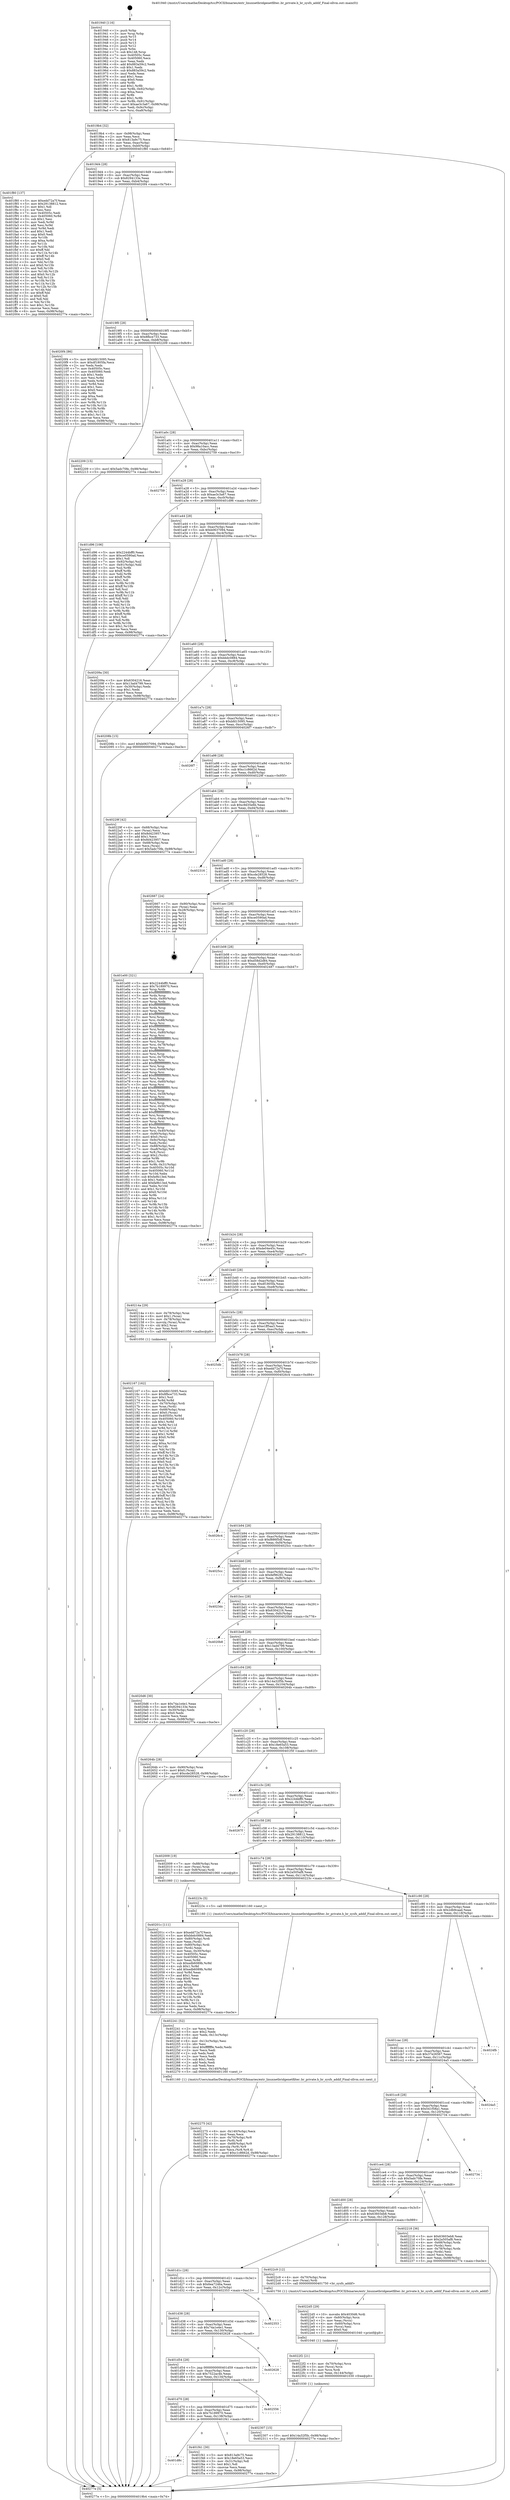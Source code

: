 digraph "0x401940" {
  label = "0x401940 (/mnt/c/Users/mathe/Desktop/tcc/POCII/binaries/extr_linuxnetbridgenetfilter..br_private.h_br_sysfs_addif_Final-ollvm.out::main(0))"
  labelloc = "t"
  node[shape=record]

  Entry [label="",width=0.3,height=0.3,shape=circle,fillcolor=black,style=filled]
  "0x4019b4" [label="{
     0x4019b4 [32]\l
     | [instrs]\l
     &nbsp;&nbsp;0x4019b4 \<+6\>: mov -0x98(%rbp),%eax\l
     &nbsp;&nbsp;0x4019ba \<+2\>: mov %eax,%ecx\l
     &nbsp;&nbsp;0x4019bc \<+6\>: sub $0x813a9c75,%ecx\l
     &nbsp;&nbsp;0x4019c2 \<+6\>: mov %eax,-0xac(%rbp)\l
     &nbsp;&nbsp;0x4019c8 \<+6\>: mov %ecx,-0xb0(%rbp)\l
     &nbsp;&nbsp;0x4019ce \<+6\>: je 0000000000401f80 \<main+0x640\>\l
  }"]
  "0x401f80" [label="{
     0x401f80 [137]\l
     | [instrs]\l
     &nbsp;&nbsp;0x401f80 \<+5\>: mov $0xedd72a7f,%eax\l
     &nbsp;&nbsp;0x401f85 \<+5\>: mov $0x29138812,%ecx\l
     &nbsp;&nbsp;0x401f8a \<+2\>: mov $0x1,%dl\l
     &nbsp;&nbsp;0x401f8c \<+2\>: xor %esi,%esi\l
     &nbsp;&nbsp;0x401f8e \<+7\>: mov 0x40505c,%edi\l
     &nbsp;&nbsp;0x401f95 \<+8\>: mov 0x405060,%r8d\l
     &nbsp;&nbsp;0x401f9d \<+3\>: sub $0x1,%esi\l
     &nbsp;&nbsp;0x401fa0 \<+3\>: mov %edi,%r9d\l
     &nbsp;&nbsp;0x401fa3 \<+3\>: add %esi,%r9d\l
     &nbsp;&nbsp;0x401fa6 \<+4\>: imul %r9d,%edi\l
     &nbsp;&nbsp;0x401faa \<+3\>: and $0x1,%edi\l
     &nbsp;&nbsp;0x401fad \<+3\>: cmp $0x0,%edi\l
     &nbsp;&nbsp;0x401fb0 \<+4\>: sete %r10b\l
     &nbsp;&nbsp;0x401fb4 \<+4\>: cmp $0xa,%r8d\l
     &nbsp;&nbsp;0x401fb8 \<+4\>: setl %r11b\l
     &nbsp;&nbsp;0x401fbc \<+3\>: mov %r10b,%bl\l
     &nbsp;&nbsp;0x401fbf \<+3\>: xor $0xff,%bl\l
     &nbsp;&nbsp;0x401fc2 \<+3\>: mov %r11b,%r14b\l
     &nbsp;&nbsp;0x401fc5 \<+4\>: xor $0xff,%r14b\l
     &nbsp;&nbsp;0x401fc9 \<+3\>: xor $0x0,%dl\l
     &nbsp;&nbsp;0x401fcc \<+3\>: mov %bl,%r15b\l
     &nbsp;&nbsp;0x401fcf \<+4\>: and $0x0,%r15b\l
     &nbsp;&nbsp;0x401fd3 \<+3\>: and %dl,%r10b\l
     &nbsp;&nbsp;0x401fd6 \<+3\>: mov %r14b,%r12b\l
     &nbsp;&nbsp;0x401fd9 \<+4\>: and $0x0,%r12b\l
     &nbsp;&nbsp;0x401fdd \<+3\>: and %dl,%r11b\l
     &nbsp;&nbsp;0x401fe0 \<+3\>: or %r10b,%r15b\l
     &nbsp;&nbsp;0x401fe3 \<+3\>: or %r11b,%r12b\l
     &nbsp;&nbsp;0x401fe6 \<+3\>: xor %r12b,%r15b\l
     &nbsp;&nbsp;0x401fe9 \<+3\>: or %r14b,%bl\l
     &nbsp;&nbsp;0x401fec \<+3\>: xor $0xff,%bl\l
     &nbsp;&nbsp;0x401fef \<+3\>: or $0x0,%dl\l
     &nbsp;&nbsp;0x401ff2 \<+2\>: and %dl,%bl\l
     &nbsp;&nbsp;0x401ff4 \<+3\>: or %bl,%r15b\l
     &nbsp;&nbsp;0x401ff7 \<+4\>: test $0x1,%r15b\l
     &nbsp;&nbsp;0x401ffb \<+3\>: cmovne %ecx,%eax\l
     &nbsp;&nbsp;0x401ffe \<+6\>: mov %eax,-0x98(%rbp)\l
     &nbsp;&nbsp;0x402004 \<+5\>: jmp 000000000040277e \<main+0xe3e\>\l
  }"]
  "0x4019d4" [label="{
     0x4019d4 [28]\l
     | [instrs]\l
     &nbsp;&nbsp;0x4019d4 \<+5\>: jmp 00000000004019d9 \<main+0x99\>\l
     &nbsp;&nbsp;0x4019d9 \<+6\>: mov -0xac(%rbp),%eax\l
     &nbsp;&nbsp;0x4019df \<+5\>: sub $0x8294133e,%eax\l
     &nbsp;&nbsp;0x4019e4 \<+6\>: mov %eax,-0xb4(%rbp)\l
     &nbsp;&nbsp;0x4019ea \<+6\>: je 00000000004020f4 \<main+0x7b4\>\l
  }"]
  Exit [label="",width=0.3,height=0.3,shape=circle,fillcolor=black,style=filled,peripheries=2]
  "0x4020f4" [label="{
     0x4020f4 [86]\l
     | [instrs]\l
     &nbsp;&nbsp;0x4020f4 \<+5\>: mov $0xbfd15095,%eax\l
     &nbsp;&nbsp;0x4020f9 \<+5\>: mov $0xdf1805fa,%ecx\l
     &nbsp;&nbsp;0x4020fe \<+2\>: xor %edx,%edx\l
     &nbsp;&nbsp;0x402100 \<+7\>: mov 0x40505c,%esi\l
     &nbsp;&nbsp;0x402107 \<+7\>: mov 0x405060,%edi\l
     &nbsp;&nbsp;0x40210e \<+3\>: sub $0x1,%edx\l
     &nbsp;&nbsp;0x402111 \<+3\>: mov %esi,%r8d\l
     &nbsp;&nbsp;0x402114 \<+3\>: add %edx,%r8d\l
     &nbsp;&nbsp;0x402117 \<+4\>: imul %r8d,%esi\l
     &nbsp;&nbsp;0x40211b \<+3\>: and $0x1,%esi\l
     &nbsp;&nbsp;0x40211e \<+3\>: cmp $0x0,%esi\l
     &nbsp;&nbsp;0x402121 \<+4\>: sete %r9b\l
     &nbsp;&nbsp;0x402125 \<+3\>: cmp $0xa,%edi\l
     &nbsp;&nbsp;0x402128 \<+4\>: setl %r10b\l
     &nbsp;&nbsp;0x40212c \<+3\>: mov %r9b,%r11b\l
     &nbsp;&nbsp;0x40212f \<+3\>: and %r10b,%r11b\l
     &nbsp;&nbsp;0x402132 \<+3\>: xor %r10b,%r9b\l
     &nbsp;&nbsp;0x402135 \<+3\>: or %r9b,%r11b\l
     &nbsp;&nbsp;0x402138 \<+4\>: test $0x1,%r11b\l
     &nbsp;&nbsp;0x40213c \<+3\>: cmovne %ecx,%eax\l
     &nbsp;&nbsp;0x40213f \<+6\>: mov %eax,-0x98(%rbp)\l
     &nbsp;&nbsp;0x402145 \<+5\>: jmp 000000000040277e \<main+0xe3e\>\l
  }"]
  "0x4019f0" [label="{
     0x4019f0 [28]\l
     | [instrs]\l
     &nbsp;&nbsp;0x4019f0 \<+5\>: jmp 00000000004019f5 \<main+0xb5\>\l
     &nbsp;&nbsp;0x4019f5 \<+6\>: mov -0xac(%rbp),%eax\l
     &nbsp;&nbsp;0x4019fb \<+5\>: sub $0x8fbce733,%eax\l
     &nbsp;&nbsp;0x401a00 \<+6\>: mov %eax,-0xb8(%rbp)\l
     &nbsp;&nbsp;0x401a06 \<+6\>: je 0000000000402209 \<main+0x8c9\>\l
  }"]
  "0x402307" [label="{
     0x402307 [15]\l
     | [instrs]\l
     &nbsp;&nbsp;0x402307 \<+10\>: movl $0x14a32f5b,-0x98(%rbp)\l
     &nbsp;&nbsp;0x402311 \<+5\>: jmp 000000000040277e \<main+0xe3e\>\l
  }"]
  "0x402209" [label="{
     0x402209 [15]\l
     | [instrs]\l
     &nbsp;&nbsp;0x402209 \<+10\>: movl $0x5adc70fe,-0x98(%rbp)\l
     &nbsp;&nbsp;0x402213 \<+5\>: jmp 000000000040277e \<main+0xe3e\>\l
  }"]
  "0x401a0c" [label="{
     0x401a0c [28]\l
     | [instrs]\l
     &nbsp;&nbsp;0x401a0c \<+5\>: jmp 0000000000401a11 \<main+0xd1\>\l
     &nbsp;&nbsp;0x401a11 \<+6\>: mov -0xac(%rbp),%eax\l
     &nbsp;&nbsp;0x401a17 \<+5\>: sub $0x98a10acc,%eax\l
     &nbsp;&nbsp;0x401a1c \<+6\>: mov %eax,-0xbc(%rbp)\l
     &nbsp;&nbsp;0x401a22 \<+6\>: je 0000000000402759 \<main+0xe19\>\l
  }"]
  "0x4022f2" [label="{
     0x4022f2 [21]\l
     | [instrs]\l
     &nbsp;&nbsp;0x4022f2 \<+4\>: mov -0x70(%rbp),%rcx\l
     &nbsp;&nbsp;0x4022f6 \<+3\>: mov (%rcx),%rcx\l
     &nbsp;&nbsp;0x4022f9 \<+3\>: mov %rcx,%rdi\l
     &nbsp;&nbsp;0x4022fc \<+6\>: mov %eax,-0x144(%rbp)\l
     &nbsp;&nbsp;0x402302 \<+5\>: call 0000000000401030 \<free@plt\>\l
     | [calls]\l
     &nbsp;&nbsp;0x401030 \{1\} (unknown)\l
  }"]
  "0x402759" [label="{
     0x402759\l
  }", style=dashed]
  "0x401a28" [label="{
     0x401a28 [28]\l
     | [instrs]\l
     &nbsp;&nbsp;0x401a28 \<+5\>: jmp 0000000000401a2d \<main+0xed\>\l
     &nbsp;&nbsp;0x401a2d \<+6\>: mov -0xac(%rbp),%eax\l
     &nbsp;&nbsp;0x401a33 \<+5\>: sub $0xae3c3a67,%eax\l
     &nbsp;&nbsp;0x401a38 \<+6\>: mov %eax,-0xc0(%rbp)\l
     &nbsp;&nbsp;0x401a3e \<+6\>: je 0000000000401d96 \<main+0x456\>\l
  }"]
  "0x4022d5" [label="{
     0x4022d5 [29]\l
     | [instrs]\l
     &nbsp;&nbsp;0x4022d5 \<+10\>: movabs $0x4030d6,%rdi\l
     &nbsp;&nbsp;0x4022df \<+4\>: mov -0x60(%rbp),%rcx\l
     &nbsp;&nbsp;0x4022e3 \<+2\>: mov %eax,(%rcx)\l
     &nbsp;&nbsp;0x4022e5 \<+4\>: mov -0x60(%rbp),%rcx\l
     &nbsp;&nbsp;0x4022e9 \<+2\>: mov (%rcx),%esi\l
     &nbsp;&nbsp;0x4022eb \<+2\>: mov $0x0,%al\l
     &nbsp;&nbsp;0x4022ed \<+5\>: call 0000000000401040 \<printf@plt\>\l
     | [calls]\l
     &nbsp;&nbsp;0x401040 \{1\} (unknown)\l
  }"]
  "0x401d96" [label="{
     0x401d96 [106]\l
     | [instrs]\l
     &nbsp;&nbsp;0x401d96 \<+5\>: mov $0x2244bff0,%eax\l
     &nbsp;&nbsp;0x401d9b \<+5\>: mov $0xce0590ad,%ecx\l
     &nbsp;&nbsp;0x401da0 \<+2\>: mov $0x1,%dl\l
     &nbsp;&nbsp;0x401da2 \<+7\>: mov -0x92(%rbp),%sil\l
     &nbsp;&nbsp;0x401da9 \<+7\>: mov -0x91(%rbp),%dil\l
     &nbsp;&nbsp;0x401db0 \<+3\>: mov %sil,%r8b\l
     &nbsp;&nbsp;0x401db3 \<+4\>: xor $0xff,%r8b\l
     &nbsp;&nbsp;0x401db7 \<+3\>: mov %dil,%r9b\l
     &nbsp;&nbsp;0x401dba \<+4\>: xor $0xff,%r9b\l
     &nbsp;&nbsp;0x401dbe \<+3\>: xor $0x1,%dl\l
     &nbsp;&nbsp;0x401dc1 \<+3\>: mov %r8b,%r10b\l
     &nbsp;&nbsp;0x401dc4 \<+4\>: and $0xff,%r10b\l
     &nbsp;&nbsp;0x401dc8 \<+3\>: and %dl,%sil\l
     &nbsp;&nbsp;0x401dcb \<+3\>: mov %r9b,%r11b\l
     &nbsp;&nbsp;0x401dce \<+4\>: and $0xff,%r11b\l
     &nbsp;&nbsp;0x401dd2 \<+3\>: and %dl,%dil\l
     &nbsp;&nbsp;0x401dd5 \<+3\>: or %sil,%r10b\l
     &nbsp;&nbsp;0x401dd8 \<+3\>: or %dil,%r11b\l
     &nbsp;&nbsp;0x401ddb \<+3\>: xor %r11b,%r10b\l
     &nbsp;&nbsp;0x401dde \<+3\>: or %r9b,%r8b\l
     &nbsp;&nbsp;0x401de1 \<+4\>: xor $0xff,%r8b\l
     &nbsp;&nbsp;0x401de5 \<+3\>: or $0x1,%dl\l
     &nbsp;&nbsp;0x401de8 \<+3\>: and %dl,%r8b\l
     &nbsp;&nbsp;0x401deb \<+3\>: or %r8b,%r10b\l
     &nbsp;&nbsp;0x401dee \<+4\>: test $0x1,%r10b\l
     &nbsp;&nbsp;0x401df2 \<+3\>: cmovne %ecx,%eax\l
     &nbsp;&nbsp;0x401df5 \<+6\>: mov %eax,-0x98(%rbp)\l
     &nbsp;&nbsp;0x401dfb \<+5\>: jmp 000000000040277e \<main+0xe3e\>\l
  }"]
  "0x401a44" [label="{
     0x401a44 [28]\l
     | [instrs]\l
     &nbsp;&nbsp;0x401a44 \<+5\>: jmp 0000000000401a49 \<main+0x109\>\l
     &nbsp;&nbsp;0x401a49 \<+6\>: mov -0xac(%rbp),%eax\l
     &nbsp;&nbsp;0x401a4f \<+5\>: sub $0xb0637094,%eax\l
     &nbsp;&nbsp;0x401a54 \<+6\>: mov %eax,-0xc4(%rbp)\l
     &nbsp;&nbsp;0x401a5a \<+6\>: je 000000000040209a \<main+0x75a\>\l
  }"]
  "0x40277e" [label="{
     0x40277e [5]\l
     | [instrs]\l
     &nbsp;&nbsp;0x40277e \<+5\>: jmp 00000000004019b4 \<main+0x74\>\l
  }"]
  "0x401940" [label="{
     0x401940 [116]\l
     | [instrs]\l
     &nbsp;&nbsp;0x401940 \<+1\>: push %rbp\l
     &nbsp;&nbsp;0x401941 \<+3\>: mov %rsp,%rbp\l
     &nbsp;&nbsp;0x401944 \<+2\>: push %r15\l
     &nbsp;&nbsp;0x401946 \<+2\>: push %r14\l
     &nbsp;&nbsp;0x401948 \<+2\>: push %r13\l
     &nbsp;&nbsp;0x40194a \<+2\>: push %r12\l
     &nbsp;&nbsp;0x40194c \<+1\>: push %rbx\l
     &nbsp;&nbsp;0x40194d \<+7\>: sub $0x148,%rsp\l
     &nbsp;&nbsp;0x401954 \<+7\>: mov 0x40505c,%eax\l
     &nbsp;&nbsp;0x40195b \<+7\>: mov 0x405060,%ecx\l
     &nbsp;&nbsp;0x401962 \<+2\>: mov %eax,%edx\l
     &nbsp;&nbsp;0x401964 \<+6\>: add $0x883a59c2,%edx\l
     &nbsp;&nbsp;0x40196a \<+3\>: sub $0x1,%edx\l
     &nbsp;&nbsp;0x40196d \<+6\>: sub $0x883a59c2,%edx\l
     &nbsp;&nbsp;0x401973 \<+3\>: imul %edx,%eax\l
     &nbsp;&nbsp;0x401976 \<+3\>: and $0x1,%eax\l
     &nbsp;&nbsp;0x401979 \<+3\>: cmp $0x0,%eax\l
     &nbsp;&nbsp;0x40197c \<+4\>: sete %r8b\l
     &nbsp;&nbsp;0x401980 \<+4\>: and $0x1,%r8b\l
     &nbsp;&nbsp;0x401984 \<+7\>: mov %r8b,-0x92(%rbp)\l
     &nbsp;&nbsp;0x40198b \<+3\>: cmp $0xa,%ecx\l
     &nbsp;&nbsp;0x40198e \<+4\>: setl %r8b\l
     &nbsp;&nbsp;0x401992 \<+4\>: and $0x1,%r8b\l
     &nbsp;&nbsp;0x401996 \<+7\>: mov %r8b,-0x91(%rbp)\l
     &nbsp;&nbsp;0x40199d \<+10\>: movl $0xae3c3a67,-0x98(%rbp)\l
     &nbsp;&nbsp;0x4019a7 \<+6\>: mov %edi,-0x9c(%rbp)\l
     &nbsp;&nbsp;0x4019ad \<+7\>: mov %rsi,-0xa8(%rbp)\l
  }"]
  "0x402275" [label="{
     0x402275 [42]\l
     | [instrs]\l
     &nbsp;&nbsp;0x402275 \<+6\>: mov -0x140(%rbp),%ecx\l
     &nbsp;&nbsp;0x40227b \<+3\>: imul %eax,%ecx\l
     &nbsp;&nbsp;0x40227e \<+4\>: mov -0x70(%rbp),%r8\l
     &nbsp;&nbsp;0x402282 \<+3\>: mov (%r8),%r8\l
     &nbsp;&nbsp;0x402285 \<+4\>: mov -0x68(%rbp),%r9\l
     &nbsp;&nbsp;0x402289 \<+3\>: movslq (%r9),%r9\l
     &nbsp;&nbsp;0x40228c \<+4\>: mov %ecx,(%r8,%r9,4)\l
     &nbsp;&nbsp;0x402290 \<+10\>: movl $0xc1c8662d,-0x98(%rbp)\l
     &nbsp;&nbsp;0x40229a \<+5\>: jmp 000000000040277e \<main+0xe3e\>\l
  }"]
  "0x40209a" [label="{
     0x40209a [30]\l
     | [instrs]\l
     &nbsp;&nbsp;0x40209a \<+5\>: mov $0x6304216,%eax\l
     &nbsp;&nbsp;0x40209f \<+5\>: mov $0x13ad4799,%ecx\l
     &nbsp;&nbsp;0x4020a4 \<+3\>: mov -0x30(%rbp),%edx\l
     &nbsp;&nbsp;0x4020a7 \<+3\>: cmp $0x1,%edx\l
     &nbsp;&nbsp;0x4020aa \<+3\>: cmovl %ecx,%eax\l
     &nbsp;&nbsp;0x4020ad \<+6\>: mov %eax,-0x98(%rbp)\l
     &nbsp;&nbsp;0x4020b3 \<+5\>: jmp 000000000040277e \<main+0xe3e\>\l
  }"]
  "0x401a60" [label="{
     0x401a60 [28]\l
     | [instrs]\l
     &nbsp;&nbsp;0x401a60 \<+5\>: jmp 0000000000401a65 \<main+0x125\>\l
     &nbsp;&nbsp;0x401a65 \<+6\>: mov -0xac(%rbp),%eax\l
     &nbsp;&nbsp;0x401a6b \<+5\>: sub $0xbbdc0884,%eax\l
     &nbsp;&nbsp;0x401a70 \<+6\>: mov %eax,-0xc8(%rbp)\l
     &nbsp;&nbsp;0x401a76 \<+6\>: je 000000000040208b \<main+0x74b\>\l
  }"]
  "0x402241" [label="{
     0x402241 [52]\l
     | [instrs]\l
     &nbsp;&nbsp;0x402241 \<+2\>: xor %ecx,%ecx\l
     &nbsp;&nbsp;0x402243 \<+5\>: mov $0x2,%edx\l
     &nbsp;&nbsp;0x402248 \<+6\>: mov %edx,-0x13c(%rbp)\l
     &nbsp;&nbsp;0x40224e \<+1\>: cltd\l
     &nbsp;&nbsp;0x40224f \<+6\>: mov -0x13c(%rbp),%esi\l
     &nbsp;&nbsp;0x402255 \<+2\>: idiv %esi\l
     &nbsp;&nbsp;0x402257 \<+6\>: imul $0xfffffffe,%edx,%edx\l
     &nbsp;&nbsp;0x40225d \<+2\>: mov %ecx,%edi\l
     &nbsp;&nbsp;0x40225f \<+2\>: sub %edx,%edi\l
     &nbsp;&nbsp;0x402261 \<+2\>: mov %ecx,%edx\l
     &nbsp;&nbsp;0x402263 \<+3\>: sub $0x1,%edx\l
     &nbsp;&nbsp;0x402266 \<+2\>: add %edx,%edi\l
     &nbsp;&nbsp;0x402268 \<+2\>: sub %edi,%ecx\l
     &nbsp;&nbsp;0x40226a \<+6\>: mov %ecx,-0x140(%rbp)\l
     &nbsp;&nbsp;0x402270 \<+5\>: call 0000000000401160 \<next_i\>\l
     | [calls]\l
     &nbsp;&nbsp;0x401160 \{1\} (/mnt/c/Users/mathe/Desktop/tcc/POCII/binaries/extr_linuxnetbridgenetfilter..br_private.h_br_sysfs_addif_Final-ollvm.out::next_i)\l
  }"]
  "0x40208b" [label="{
     0x40208b [15]\l
     | [instrs]\l
     &nbsp;&nbsp;0x40208b \<+10\>: movl $0xb0637094,-0x98(%rbp)\l
     &nbsp;&nbsp;0x402095 \<+5\>: jmp 000000000040277e \<main+0xe3e\>\l
  }"]
  "0x401a7c" [label="{
     0x401a7c [28]\l
     | [instrs]\l
     &nbsp;&nbsp;0x401a7c \<+5\>: jmp 0000000000401a81 \<main+0x141\>\l
     &nbsp;&nbsp;0x401a81 \<+6\>: mov -0xac(%rbp),%eax\l
     &nbsp;&nbsp;0x401a87 \<+5\>: sub $0xbfd15095,%eax\l
     &nbsp;&nbsp;0x401a8c \<+6\>: mov %eax,-0xcc(%rbp)\l
     &nbsp;&nbsp;0x401a92 \<+6\>: je 00000000004026f7 \<main+0xdb7\>\l
  }"]
  "0x402167" [label="{
     0x402167 [162]\l
     | [instrs]\l
     &nbsp;&nbsp;0x402167 \<+5\>: mov $0xbfd15095,%ecx\l
     &nbsp;&nbsp;0x40216c \<+5\>: mov $0x8fbce733,%edx\l
     &nbsp;&nbsp;0x402171 \<+3\>: mov $0x1,%sil\l
     &nbsp;&nbsp;0x402174 \<+3\>: xor %r8d,%r8d\l
     &nbsp;&nbsp;0x402177 \<+4\>: mov -0x70(%rbp),%rdi\l
     &nbsp;&nbsp;0x40217b \<+3\>: mov %rax,(%rdi)\l
     &nbsp;&nbsp;0x40217e \<+4\>: mov -0x68(%rbp),%rax\l
     &nbsp;&nbsp;0x402182 \<+6\>: movl $0x0,(%rax)\l
     &nbsp;&nbsp;0x402188 \<+8\>: mov 0x40505c,%r9d\l
     &nbsp;&nbsp;0x402190 \<+8\>: mov 0x405060,%r10d\l
     &nbsp;&nbsp;0x402198 \<+4\>: sub $0x1,%r8d\l
     &nbsp;&nbsp;0x40219c \<+3\>: mov %r9d,%r11d\l
     &nbsp;&nbsp;0x40219f \<+3\>: add %r8d,%r11d\l
     &nbsp;&nbsp;0x4021a2 \<+4\>: imul %r11d,%r9d\l
     &nbsp;&nbsp;0x4021a6 \<+4\>: and $0x1,%r9d\l
     &nbsp;&nbsp;0x4021aa \<+4\>: cmp $0x0,%r9d\l
     &nbsp;&nbsp;0x4021ae \<+3\>: sete %bl\l
     &nbsp;&nbsp;0x4021b1 \<+4\>: cmp $0xa,%r10d\l
     &nbsp;&nbsp;0x4021b5 \<+4\>: setl %r14b\l
     &nbsp;&nbsp;0x4021b9 \<+3\>: mov %bl,%r15b\l
     &nbsp;&nbsp;0x4021bc \<+4\>: xor $0xff,%r15b\l
     &nbsp;&nbsp;0x4021c0 \<+3\>: mov %r14b,%r12b\l
     &nbsp;&nbsp;0x4021c3 \<+4\>: xor $0xff,%r12b\l
     &nbsp;&nbsp;0x4021c7 \<+4\>: xor $0x0,%sil\l
     &nbsp;&nbsp;0x4021cb \<+3\>: mov %r15b,%r13b\l
     &nbsp;&nbsp;0x4021ce \<+4\>: and $0x0,%r13b\l
     &nbsp;&nbsp;0x4021d2 \<+3\>: and %sil,%bl\l
     &nbsp;&nbsp;0x4021d5 \<+3\>: mov %r12b,%al\l
     &nbsp;&nbsp;0x4021d8 \<+2\>: and $0x0,%al\l
     &nbsp;&nbsp;0x4021da \<+3\>: and %sil,%r14b\l
     &nbsp;&nbsp;0x4021dd \<+3\>: or %bl,%r13b\l
     &nbsp;&nbsp;0x4021e0 \<+3\>: or %r14b,%al\l
     &nbsp;&nbsp;0x4021e3 \<+3\>: xor %al,%r13b\l
     &nbsp;&nbsp;0x4021e6 \<+3\>: or %r12b,%r15b\l
     &nbsp;&nbsp;0x4021e9 \<+4\>: xor $0xff,%r15b\l
     &nbsp;&nbsp;0x4021ed \<+4\>: or $0x0,%sil\l
     &nbsp;&nbsp;0x4021f1 \<+3\>: and %sil,%r15b\l
     &nbsp;&nbsp;0x4021f4 \<+3\>: or %r15b,%r13b\l
     &nbsp;&nbsp;0x4021f7 \<+4\>: test $0x1,%r13b\l
     &nbsp;&nbsp;0x4021fb \<+3\>: cmovne %edx,%ecx\l
     &nbsp;&nbsp;0x4021fe \<+6\>: mov %ecx,-0x98(%rbp)\l
     &nbsp;&nbsp;0x402204 \<+5\>: jmp 000000000040277e \<main+0xe3e\>\l
  }"]
  "0x4026f7" [label="{
     0x4026f7\l
  }", style=dashed]
  "0x401a98" [label="{
     0x401a98 [28]\l
     | [instrs]\l
     &nbsp;&nbsp;0x401a98 \<+5\>: jmp 0000000000401a9d \<main+0x15d\>\l
     &nbsp;&nbsp;0x401a9d \<+6\>: mov -0xac(%rbp),%eax\l
     &nbsp;&nbsp;0x401aa3 \<+5\>: sub $0xc1c8662d,%eax\l
     &nbsp;&nbsp;0x401aa8 \<+6\>: mov %eax,-0xd0(%rbp)\l
     &nbsp;&nbsp;0x401aae \<+6\>: je 000000000040229f \<main+0x95f\>\l
  }"]
  "0x40201c" [label="{
     0x40201c [111]\l
     | [instrs]\l
     &nbsp;&nbsp;0x40201c \<+5\>: mov $0xedd72a7f,%ecx\l
     &nbsp;&nbsp;0x402021 \<+5\>: mov $0xbbdc0884,%edx\l
     &nbsp;&nbsp;0x402026 \<+4\>: mov -0x80(%rbp),%rdi\l
     &nbsp;&nbsp;0x40202a \<+2\>: mov %eax,(%rdi)\l
     &nbsp;&nbsp;0x40202c \<+4\>: mov -0x80(%rbp),%rdi\l
     &nbsp;&nbsp;0x402030 \<+2\>: mov (%rdi),%eax\l
     &nbsp;&nbsp;0x402032 \<+3\>: mov %eax,-0x30(%rbp)\l
     &nbsp;&nbsp;0x402035 \<+7\>: mov 0x40505c,%eax\l
     &nbsp;&nbsp;0x40203c \<+7\>: mov 0x405060,%esi\l
     &nbsp;&nbsp;0x402043 \<+3\>: mov %eax,%r8d\l
     &nbsp;&nbsp;0x402046 \<+7\>: sub $0xedb6089b,%r8d\l
     &nbsp;&nbsp;0x40204d \<+4\>: sub $0x1,%r8d\l
     &nbsp;&nbsp;0x402051 \<+7\>: add $0xedb6089b,%r8d\l
     &nbsp;&nbsp;0x402058 \<+4\>: imul %r8d,%eax\l
     &nbsp;&nbsp;0x40205c \<+3\>: and $0x1,%eax\l
     &nbsp;&nbsp;0x40205f \<+3\>: cmp $0x0,%eax\l
     &nbsp;&nbsp;0x402062 \<+4\>: sete %r9b\l
     &nbsp;&nbsp;0x402066 \<+3\>: cmp $0xa,%esi\l
     &nbsp;&nbsp;0x402069 \<+4\>: setl %r10b\l
     &nbsp;&nbsp;0x40206d \<+3\>: mov %r9b,%r11b\l
     &nbsp;&nbsp;0x402070 \<+3\>: and %r10b,%r11b\l
     &nbsp;&nbsp;0x402073 \<+3\>: xor %r10b,%r9b\l
     &nbsp;&nbsp;0x402076 \<+3\>: or %r9b,%r11b\l
     &nbsp;&nbsp;0x402079 \<+4\>: test $0x1,%r11b\l
     &nbsp;&nbsp;0x40207d \<+3\>: cmovne %edx,%ecx\l
     &nbsp;&nbsp;0x402080 \<+6\>: mov %ecx,-0x98(%rbp)\l
     &nbsp;&nbsp;0x402086 \<+5\>: jmp 000000000040277e \<main+0xe3e\>\l
  }"]
  "0x40229f" [label="{
     0x40229f [42]\l
     | [instrs]\l
     &nbsp;&nbsp;0x40229f \<+4\>: mov -0x68(%rbp),%rax\l
     &nbsp;&nbsp;0x4022a3 \<+2\>: mov (%rax),%ecx\l
     &nbsp;&nbsp;0x4022a5 \<+6\>: add $0x8d423957,%ecx\l
     &nbsp;&nbsp;0x4022ab \<+3\>: add $0x1,%ecx\l
     &nbsp;&nbsp;0x4022ae \<+6\>: sub $0x8d423957,%ecx\l
     &nbsp;&nbsp;0x4022b4 \<+4\>: mov -0x68(%rbp),%rax\l
     &nbsp;&nbsp;0x4022b8 \<+2\>: mov %ecx,(%rax)\l
     &nbsp;&nbsp;0x4022ba \<+10\>: movl $0x5adc70fe,-0x98(%rbp)\l
     &nbsp;&nbsp;0x4022c4 \<+5\>: jmp 000000000040277e \<main+0xe3e\>\l
  }"]
  "0x401ab4" [label="{
     0x401ab4 [28]\l
     | [instrs]\l
     &nbsp;&nbsp;0x401ab4 \<+5\>: jmp 0000000000401ab9 \<main+0x179\>\l
     &nbsp;&nbsp;0x401ab9 \<+6\>: mov -0xac(%rbp),%eax\l
     &nbsp;&nbsp;0x401abf \<+5\>: sub $0xc9d35e6b,%eax\l
     &nbsp;&nbsp;0x401ac4 \<+6\>: mov %eax,-0xd4(%rbp)\l
     &nbsp;&nbsp;0x401aca \<+6\>: je 0000000000402316 \<main+0x9d6\>\l
  }"]
  "0x401d8c" [label="{
     0x401d8c\l
  }", style=dashed]
  "0x402316" [label="{
     0x402316\l
  }", style=dashed]
  "0x401ad0" [label="{
     0x401ad0 [28]\l
     | [instrs]\l
     &nbsp;&nbsp;0x401ad0 \<+5\>: jmp 0000000000401ad5 \<main+0x195\>\l
     &nbsp;&nbsp;0x401ad5 \<+6\>: mov -0xac(%rbp),%eax\l
     &nbsp;&nbsp;0x401adb \<+5\>: sub $0xcde28528,%eax\l
     &nbsp;&nbsp;0x401ae0 \<+6\>: mov %eax,-0xd8(%rbp)\l
     &nbsp;&nbsp;0x401ae6 \<+6\>: je 0000000000402667 \<main+0xd27\>\l
  }"]
  "0x401f41" [label="{
     0x401f41 [30]\l
     | [instrs]\l
     &nbsp;&nbsp;0x401f41 \<+5\>: mov $0x813a9c75,%eax\l
     &nbsp;&nbsp;0x401f46 \<+5\>: mov $0x18e65a53,%ecx\l
     &nbsp;&nbsp;0x401f4b \<+3\>: mov -0x31(%rbp),%dl\l
     &nbsp;&nbsp;0x401f4e \<+3\>: test $0x1,%dl\l
     &nbsp;&nbsp;0x401f51 \<+3\>: cmovne %ecx,%eax\l
     &nbsp;&nbsp;0x401f54 \<+6\>: mov %eax,-0x98(%rbp)\l
     &nbsp;&nbsp;0x401f5a \<+5\>: jmp 000000000040277e \<main+0xe3e\>\l
  }"]
  "0x402667" [label="{
     0x402667 [24]\l
     | [instrs]\l
     &nbsp;&nbsp;0x402667 \<+7\>: mov -0x90(%rbp),%rax\l
     &nbsp;&nbsp;0x40266e \<+2\>: mov (%rax),%eax\l
     &nbsp;&nbsp;0x402670 \<+4\>: lea -0x28(%rbp),%rsp\l
     &nbsp;&nbsp;0x402674 \<+1\>: pop %rbx\l
     &nbsp;&nbsp;0x402675 \<+2\>: pop %r12\l
     &nbsp;&nbsp;0x402677 \<+2\>: pop %r13\l
     &nbsp;&nbsp;0x402679 \<+2\>: pop %r14\l
     &nbsp;&nbsp;0x40267b \<+2\>: pop %r15\l
     &nbsp;&nbsp;0x40267d \<+1\>: pop %rbp\l
     &nbsp;&nbsp;0x40267e \<+1\>: ret\l
  }"]
  "0x401aec" [label="{
     0x401aec [28]\l
     | [instrs]\l
     &nbsp;&nbsp;0x401aec \<+5\>: jmp 0000000000401af1 \<main+0x1b1\>\l
     &nbsp;&nbsp;0x401af1 \<+6\>: mov -0xac(%rbp),%eax\l
     &nbsp;&nbsp;0x401af7 \<+5\>: sub $0xce0590ad,%eax\l
     &nbsp;&nbsp;0x401afc \<+6\>: mov %eax,-0xdc(%rbp)\l
     &nbsp;&nbsp;0x401b02 \<+6\>: je 0000000000401e00 \<main+0x4c0\>\l
  }"]
  "0x401d70" [label="{
     0x401d70 [28]\l
     | [instrs]\l
     &nbsp;&nbsp;0x401d70 \<+5\>: jmp 0000000000401d75 \<main+0x435\>\l
     &nbsp;&nbsp;0x401d75 \<+6\>: mov -0xac(%rbp),%eax\l
     &nbsp;&nbsp;0x401d7b \<+5\>: sub $0x7b189970,%eax\l
     &nbsp;&nbsp;0x401d80 \<+6\>: mov %eax,-0x138(%rbp)\l
     &nbsp;&nbsp;0x401d86 \<+6\>: je 0000000000401f41 \<main+0x601\>\l
  }"]
  "0x401e00" [label="{
     0x401e00 [321]\l
     | [instrs]\l
     &nbsp;&nbsp;0x401e00 \<+5\>: mov $0x2244bff0,%eax\l
     &nbsp;&nbsp;0x401e05 \<+5\>: mov $0x7b189970,%ecx\l
     &nbsp;&nbsp;0x401e0a \<+3\>: mov %rsp,%rdx\l
     &nbsp;&nbsp;0x401e0d \<+4\>: add $0xfffffffffffffff0,%rdx\l
     &nbsp;&nbsp;0x401e11 \<+3\>: mov %rdx,%rsp\l
     &nbsp;&nbsp;0x401e14 \<+7\>: mov %rdx,-0x90(%rbp)\l
     &nbsp;&nbsp;0x401e1b \<+3\>: mov %rsp,%rdx\l
     &nbsp;&nbsp;0x401e1e \<+4\>: add $0xfffffffffffffff0,%rdx\l
     &nbsp;&nbsp;0x401e22 \<+3\>: mov %rdx,%rsp\l
     &nbsp;&nbsp;0x401e25 \<+3\>: mov %rsp,%rsi\l
     &nbsp;&nbsp;0x401e28 \<+4\>: add $0xfffffffffffffff0,%rsi\l
     &nbsp;&nbsp;0x401e2c \<+3\>: mov %rsi,%rsp\l
     &nbsp;&nbsp;0x401e2f \<+7\>: mov %rsi,-0x88(%rbp)\l
     &nbsp;&nbsp;0x401e36 \<+3\>: mov %rsp,%rsi\l
     &nbsp;&nbsp;0x401e39 \<+4\>: add $0xfffffffffffffff0,%rsi\l
     &nbsp;&nbsp;0x401e3d \<+3\>: mov %rsi,%rsp\l
     &nbsp;&nbsp;0x401e40 \<+4\>: mov %rsi,-0x80(%rbp)\l
     &nbsp;&nbsp;0x401e44 \<+3\>: mov %rsp,%rsi\l
     &nbsp;&nbsp;0x401e47 \<+4\>: add $0xfffffffffffffff0,%rsi\l
     &nbsp;&nbsp;0x401e4b \<+3\>: mov %rsi,%rsp\l
     &nbsp;&nbsp;0x401e4e \<+4\>: mov %rsi,-0x78(%rbp)\l
     &nbsp;&nbsp;0x401e52 \<+3\>: mov %rsp,%rsi\l
     &nbsp;&nbsp;0x401e55 \<+4\>: add $0xfffffffffffffff0,%rsi\l
     &nbsp;&nbsp;0x401e59 \<+3\>: mov %rsi,%rsp\l
     &nbsp;&nbsp;0x401e5c \<+4\>: mov %rsi,-0x70(%rbp)\l
     &nbsp;&nbsp;0x401e60 \<+3\>: mov %rsp,%rsi\l
     &nbsp;&nbsp;0x401e63 \<+4\>: add $0xfffffffffffffff0,%rsi\l
     &nbsp;&nbsp;0x401e67 \<+3\>: mov %rsi,%rsp\l
     &nbsp;&nbsp;0x401e6a \<+4\>: mov %rsi,-0x68(%rbp)\l
     &nbsp;&nbsp;0x401e6e \<+3\>: mov %rsp,%rsi\l
     &nbsp;&nbsp;0x401e71 \<+4\>: add $0xfffffffffffffff0,%rsi\l
     &nbsp;&nbsp;0x401e75 \<+3\>: mov %rsi,%rsp\l
     &nbsp;&nbsp;0x401e78 \<+4\>: mov %rsi,-0x60(%rbp)\l
     &nbsp;&nbsp;0x401e7c \<+3\>: mov %rsp,%rsi\l
     &nbsp;&nbsp;0x401e7f \<+4\>: add $0xfffffffffffffff0,%rsi\l
     &nbsp;&nbsp;0x401e83 \<+3\>: mov %rsi,%rsp\l
     &nbsp;&nbsp;0x401e86 \<+4\>: mov %rsi,-0x58(%rbp)\l
     &nbsp;&nbsp;0x401e8a \<+3\>: mov %rsp,%rsi\l
     &nbsp;&nbsp;0x401e8d \<+4\>: add $0xfffffffffffffff0,%rsi\l
     &nbsp;&nbsp;0x401e91 \<+3\>: mov %rsi,%rsp\l
     &nbsp;&nbsp;0x401e94 \<+4\>: mov %rsi,-0x50(%rbp)\l
     &nbsp;&nbsp;0x401e98 \<+3\>: mov %rsp,%rsi\l
     &nbsp;&nbsp;0x401e9b \<+4\>: add $0xfffffffffffffff0,%rsi\l
     &nbsp;&nbsp;0x401e9f \<+3\>: mov %rsi,%rsp\l
     &nbsp;&nbsp;0x401ea2 \<+4\>: mov %rsi,-0x48(%rbp)\l
     &nbsp;&nbsp;0x401ea6 \<+3\>: mov %rsp,%rsi\l
     &nbsp;&nbsp;0x401ea9 \<+4\>: add $0xfffffffffffffff0,%rsi\l
     &nbsp;&nbsp;0x401ead \<+3\>: mov %rsi,%rsp\l
     &nbsp;&nbsp;0x401eb0 \<+4\>: mov %rsi,-0x40(%rbp)\l
     &nbsp;&nbsp;0x401eb4 \<+7\>: mov -0x90(%rbp),%rsi\l
     &nbsp;&nbsp;0x401ebb \<+6\>: movl $0x0,(%rsi)\l
     &nbsp;&nbsp;0x401ec1 \<+6\>: mov -0x9c(%rbp),%edi\l
     &nbsp;&nbsp;0x401ec7 \<+2\>: mov %edi,(%rdx)\l
     &nbsp;&nbsp;0x401ec9 \<+7\>: mov -0x88(%rbp),%rsi\l
     &nbsp;&nbsp;0x401ed0 \<+7\>: mov -0xa8(%rbp),%r8\l
     &nbsp;&nbsp;0x401ed7 \<+3\>: mov %r8,(%rsi)\l
     &nbsp;&nbsp;0x401eda \<+3\>: cmpl $0x2,(%rdx)\l
     &nbsp;&nbsp;0x401edd \<+4\>: setne %r9b\l
     &nbsp;&nbsp;0x401ee1 \<+4\>: and $0x1,%r9b\l
     &nbsp;&nbsp;0x401ee5 \<+4\>: mov %r9b,-0x31(%rbp)\l
     &nbsp;&nbsp;0x401ee9 \<+8\>: mov 0x40505c,%r10d\l
     &nbsp;&nbsp;0x401ef1 \<+8\>: mov 0x405060,%r11d\l
     &nbsp;&nbsp;0x401ef9 \<+3\>: mov %r10d,%ebx\l
     &nbsp;&nbsp;0x401efc \<+6\>: sub $0xfa9b13ed,%ebx\l
     &nbsp;&nbsp;0x401f02 \<+3\>: sub $0x1,%ebx\l
     &nbsp;&nbsp;0x401f05 \<+6\>: add $0xfa9b13ed,%ebx\l
     &nbsp;&nbsp;0x401f0b \<+4\>: imul %ebx,%r10d\l
     &nbsp;&nbsp;0x401f0f \<+4\>: and $0x1,%r10d\l
     &nbsp;&nbsp;0x401f13 \<+4\>: cmp $0x0,%r10d\l
     &nbsp;&nbsp;0x401f17 \<+4\>: sete %r9b\l
     &nbsp;&nbsp;0x401f1b \<+4\>: cmp $0xa,%r11d\l
     &nbsp;&nbsp;0x401f1f \<+4\>: setl %r14b\l
     &nbsp;&nbsp;0x401f23 \<+3\>: mov %r9b,%r15b\l
     &nbsp;&nbsp;0x401f26 \<+3\>: and %r14b,%r15b\l
     &nbsp;&nbsp;0x401f29 \<+3\>: xor %r14b,%r9b\l
     &nbsp;&nbsp;0x401f2c \<+3\>: or %r9b,%r15b\l
     &nbsp;&nbsp;0x401f2f \<+4\>: test $0x1,%r15b\l
     &nbsp;&nbsp;0x401f33 \<+3\>: cmovne %ecx,%eax\l
     &nbsp;&nbsp;0x401f36 \<+6\>: mov %eax,-0x98(%rbp)\l
     &nbsp;&nbsp;0x401f3c \<+5\>: jmp 000000000040277e \<main+0xe3e\>\l
  }"]
  "0x401b08" [label="{
     0x401b08 [28]\l
     | [instrs]\l
     &nbsp;&nbsp;0x401b08 \<+5\>: jmp 0000000000401b0d \<main+0x1cd\>\l
     &nbsp;&nbsp;0x401b0d \<+6\>: mov -0xac(%rbp),%eax\l
     &nbsp;&nbsp;0x401b13 \<+5\>: sub $0xd58d2d84,%eax\l
     &nbsp;&nbsp;0x401b18 \<+6\>: mov %eax,-0xe0(%rbp)\l
     &nbsp;&nbsp;0x401b1e \<+6\>: je 0000000000402487 \<main+0xb47\>\l
  }"]
  "0x402556" [label="{
     0x402556\l
  }", style=dashed]
  "0x401d54" [label="{
     0x401d54 [28]\l
     | [instrs]\l
     &nbsp;&nbsp;0x401d54 \<+5\>: jmp 0000000000401d59 \<main+0x419\>\l
     &nbsp;&nbsp;0x401d59 \<+6\>: mov -0xac(%rbp),%eax\l
     &nbsp;&nbsp;0x401d5f \<+5\>: sub $0x7522ac4b,%eax\l
     &nbsp;&nbsp;0x401d64 \<+6\>: mov %eax,-0x134(%rbp)\l
     &nbsp;&nbsp;0x401d6a \<+6\>: je 0000000000402556 \<main+0xc16\>\l
  }"]
  "0x402487" [label="{
     0x402487\l
  }", style=dashed]
  "0x401b24" [label="{
     0x401b24 [28]\l
     | [instrs]\l
     &nbsp;&nbsp;0x401b24 \<+5\>: jmp 0000000000401b29 \<main+0x1e9\>\l
     &nbsp;&nbsp;0x401b29 \<+6\>: mov -0xac(%rbp),%eax\l
     &nbsp;&nbsp;0x401b2f \<+5\>: sub $0xde04e45c,%eax\l
     &nbsp;&nbsp;0x401b34 \<+6\>: mov %eax,-0xe4(%rbp)\l
     &nbsp;&nbsp;0x401b3a \<+6\>: je 0000000000402637 \<main+0xcf7\>\l
  }"]
  "0x402628" [label="{
     0x402628\l
  }", style=dashed]
  "0x402637" [label="{
     0x402637\l
  }", style=dashed]
  "0x401b40" [label="{
     0x401b40 [28]\l
     | [instrs]\l
     &nbsp;&nbsp;0x401b40 \<+5\>: jmp 0000000000401b45 \<main+0x205\>\l
     &nbsp;&nbsp;0x401b45 \<+6\>: mov -0xac(%rbp),%eax\l
     &nbsp;&nbsp;0x401b4b \<+5\>: sub $0xdf1805fa,%eax\l
     &nbsp;&nbsp;0x401b50 \<+6\>: mov %eax,-0xe8(%rbp)\l
     &nbsp;&nbsp;0x401b56 \<+6\>: je 000000000040214a \<main+0x80a\>\l
  }"]
  "0x401d38" [label="{
     0x401d38 [28]\l
     | [instrs]\l
     &nbsp;&nbsp;0x401d38 \<+5\>: jmp 0000000000401d3d \<main+0x3fd\>\l
     &nbsp;&nbsp;0x401d3d \<+6\>: mov -0xac(%rbp),%eax\l
     &nbsp;&nbsp;0x401d43 \<+5\>: sub $0x74a1e4e1,%eax\l
     &nbsp;&nbsp;0x401d48 \<+6\>: mov %eax,-0x130(%rbp)\l
     &nbsp;&nbsp;0x401d4e \<+6\>: je 0000000000402628 \<main+0xce8\>\l
  }"]
  "0x40214a" [label="{
     0x40214a [29]\l
     | [instrs]\l
     &nbsp;&nbsp;0x40214a \<+4\>: mov -0x78(%rbp),%rax\l
     &nbsp;&nbsp;0x40214e \<+6\>: movl $0x1,(%rax)\l
     &nbsp;&nbsp;0x402154 \<+4\>: mov -0x78(%rbp),%rax\l
     &nbsp;&nbsp;0x402158 \<+3\>: movslq (%rax),%rax\l
     &nbsp;&nbsp;0x40215b \<+4\>: shl $0x2,%rax\l
     &nbsp;&nbsp;0x40215f \<+3\>: mov %rax,%rdi\l
     &nbsp;&nbsp;0x402162 \<+5\>: call 0000000000401050 \<malloc@plt\>\l
     | [calls]\l
     &nbsp;&nbsp;0x401050 \{1\} (unknown)\l
  }"]
  "0x401b5c" [label="{
     0x401b5c [28]\l
     | [instrs]\l
     &nbsp;&nbsp;0x401b5c \<+5\>: jmp 0000000000401b61 \<main+0x221\>\l
     &nbsp;&nbsp;0x401b61 \<+6\>: mov -0xac(%rbp),%eax\l
     &nbsp;&nbsp;0x401b67 \<+5\>: sub $0xe1ff5aa3,%eax\l
     &nbsp;&nbsp;0x401b6c \<+6\>: mov %eax,-0xec(%rbp)\l
     &nbsp;&nbsp;0x401b72 \<+6\>: je 00000000004025db \<main+0xc9b\>\l
  }"]
  "0x402353" [label="{
     0x402353\l
  }", style=dashed]
  "0x4025db" [label="{
     0x4025db\l
  }", style=dashed]
  "0x401b78" [label="{
     0x401b78 [28]\l
     | [instrs]\l
     &nbsp;&nbsp;0x401b78 \<+5\>: jmp 0000000000401b7d \<main+0x23d\>\l
     &nbsp;&nbsp;0x401b7d \<+6\>: mov -0xac(%rbp),%eax\l
     &nbsp;&nbsp;0x401b83 \<+5\>: sub $0xedd72a7f,%eax\l
     &nbsp;&nbsp;0x401b88 \<+6\>: mov %eax,-0xf0(%rbp)\l
     &nbsp;&nbsp;0x401b8e \<+6\>: je 00000000004026c4 \<main+0xd84\>\l
  }"]
  "0x401d1c" [label="{
     0x401d1c [28]\l
     | [instrs]\l
     &nbsp;&nbsp;0x401d1c \<+5\>: jmp 0000000000401d21 \<main+0x3e1\>\l
     &nbsp;&nbsp;0x401d21 \<+6\>: mov -0xac(%rbp),%eax\l
     &nbsp;&nbsp;0x401d27 \<+5\>: sub $0x6ea7246a,%eax\l
     &nbsp;&nbsp;0x401d2c \<+6\>: mov %eax,-0x12c(%rbp)\l
     &nbsp;&nbsp;0x401d32 \<+6\>: je 0000000000402353 \<main+0xa13\>\l
  }"]
  "0x4026c4" [label="{
     0x4026c4\l
  }", style=dashed]
  "0x401b94" [label="{
     0x401b94 [28]\l
     | [instrs]\l
     &nbsp;&nbsp;0x401b94 \<+5\>: jmp 0000000000401b99 \<main+0x259\>\l
     &nbsp;&nbsp;0x401b99 \<+6\>: mov -0xac(%rbp),%eax\l
     &nbsp;&nbsp;0x401b9f \<+5\>: sub $0xf886f5df,%eax\l
     &nbsp;&nbsp;0x401ba4 \<+6\>: mov %eax,-0xf4(%rbp)\l
     &nbsp;&nbsp;0x401baa \<+6\>: je 00000000004025cc \<main+0xc8c\>\l
  }"]
  "0x4022c9" [label="{
     0x4022c9 [12]\l
     | [instrs]\l
     &nbsp;&nbsp;0x4022c9 \<+4\>: mov -0x70(%rbp),%rax\l
     &nbsp;&nbsp;0x4022cd \<+3\>: mov (%rax),%rdi\l
     &nbsp;&nbsp;0x4022d0 \<+5\>: call 0000000000401750 \<br_sysfs_addif\>\l
     | [calls]\l
     &nbsp;&nbsp;0x401750 \{1\} (/mnt/c/Users/mathe/Desktop/tcc/POCII/binaries/extr_linuxnetbridgenetfilter..br_private.h_br_sysfs_addif_Final-ollvm.out::br_sysfs_addif)\l
  }"]
  "0x4025cc" [label="{
     0x4025cc\l
  }", style=dashed]
  "0x401bb0" [label="{
     0x401bb0 [28]\l
     | [instrs]\l
     &nbsp;&nbsp;0x401bb0 \<+5\>: jmp 0000000000401bb5 \<main+0x275\>\l
     &nbsp;&nbsp;0x401bb5 \<+6\>: mov -0xac(%rbp),%eax\l
     &nbsp;&nbsp;0x401bbb \<+5\>: sub $0xfef96291,%eax\l
     &nbsp;&nbsp;0x401bc0 \<+6\>: mov %eax,-0xf8(%rbp)\l
     &nbsp;&nbsp;0x401bc6 \<+6\>: je 00000000004023dc \<main+0xa9c\>\l
  }"]
  "0x401d00" [label="{
     0x401d00 [28]\l
     | [instrs]\l
     &nbsp;&nbsp;0x401d00 \<+5\>: jmp 0000000000401d05 \<main+0x3c5\>\l
     &nbsp;&nbsp;0x401d05 \<+6\>: mov -0xac(%rbp),%eax\l
     &nbsp;&nbsp;0x401d0b \<+5\>: sub $0x63603eb8,%eax\l
     &nbsp;&nbsp;0x401d10 \<+6\>: mov %eax,-0x128(%rbp)\l
     &nbsp;&nbsp;0x401d16 \<+6\>: je 00000000004022c9 \<main+0x989\>\l
  }"]
  "0x4023dc" [label="{
     0x4023dc\l
  }", style=dashed]
  "0x401bcc" [label="{
     0x401bcc [28]\l
     | [instrs]\l
     &nbsp;&nbsp;0x401bcc \<+5\>: jmp 0000000000401bd1 \<main+0x291\>\l
     &nbsp;&nbsp;0x401bd1 \<+6\>: mov -0xac(%rbp),%eax\l
     &nbsp;&nbsp;0x401bd7 \<+5\>: sub $0x6304216,%eax\l
     &nbsp;&nbsp;0x401bdc \<+6\>: mov %eax,-0xfc(%rbp)\l
     &nbsp;&nbsp;0x401be2 \<+6\>: je 00000000004020b8 \<main+0x778\>\l
  }"]
  "0x402218" [label="{
     0x402218 [36]\l
     | [instrs]\l
     &nbsp;&nbsp;0x402218 \<+5\>: mov $0x63603eb8,%eax\l
     &nbsp;&nbsp;0x40221d \<+5\>: mov $0x2a505af8,%ecx\l
     &nbsp;&nbsp;0x402222 \<+4\>: mov -0x68(%rbp),%rdx\l
     &nbsp;&nbsp;0x402226 \<+2\>: mov (%rdx),%esi\l
     &nbsp;&nbsp;0x402228 \<+4\>: mov -0x78(%rbp),%rdx\l
     &nbsp;&nbsp;0x40222c \<+2\>: cmp (%rdx),%esi\l
     &nbsp;&nbsp;0x40222e \<+3\>: cmovl %ecx,%eax\l
     &nbsp;&nbsp;0x402231 \<+6\>: mov %eax,-0x98(%rbp)\l
     &nbsp;&nbsp;0x402237 \<+5\>: jmp 000000000040277e \<main+0xe3e\>\l
  }"]
  "0x4020b8" [label="{
     0x4020b8\l
  }", style=dashed]
  "0x401be8" [label="{
     0x401be8 [28]\l
     | [instrs]\l
     &nbsp;&nbsp;0x401be8 \<+5\>: jmp 0000000000401bed \<main+0x2ad\>\l
     &nbsp;&nbsp;0x401bed \<+6\>: mov -0xac(%rbp),%eax\l
     &nbsp;&nbsp;0x401bf3 \<+5\>: sub $0x13ad4799,%eax\l
     &nbsp;&nbsp;0x401bf8 \<+6\>: mov %eax,-0x100(%rbp)\l
     &nbsp;&nbsp;0x401bfe \<+6\>: je 00000000004020d6 \<main+0x796\>\l
  }"]
  "0x401ce4" [label="{
     0x401ce4 [28]\l
     | [instrs]\l
     &nbsp;&nbsp;0x401ce4 \<+5\>: jmp 0000000000401ce9 \<main+0x3a9\>\l
     &nbsp;&nbsp;0x401ce9 \<+6\>: mov -0xac(%rbp),%eax\l
     &nbsp;&nbsp;0x401cef \<+5\>: sub $0x5adc70fe,%eax\l
     &nbsp;&nbsp;0x401cf4 \<+6\>: mov %eax,-0x124(%rbp)\l
     &nbsp;&nbsp;0x401cfa \<+6\>: je 0000000000402218 \<main+0x8d8\>\l
  }"]
  "0x4020d6" [label="{
     0x4020d6 [30]\l
     | [instrs]\l
     &nbsp;&nbsp;0x4020d6 \<+5\>: mov $0x74a1e4e1,%eax\l
     &nbsp;&nbsp;0x4020db \<+5\>: mov $0x8294133e,%ecx\l
     &nbsp;&nbsp;0x4020e0 \<+3\>: mov -0x30(%rbp),%edx\l
     &nbsp;&nbsp;0x4020e3 \<+3\>: cmp $0x0,%edx\l
     &nbsp;&nbsp;0x4020e6 \<+3\>: cmove %ecx,%eax\l
     &nbsp;&nbsp;0x4020e9 \<+6\>: mov %eax,-0x98(%rbp)\l
     &nbsp;&nbsp;0x4020ef \<+5\>: jmp 000000000040277e \<main+0xe3e\>\l
  }"]
  "0x401c04" [label="{
     0x401c04 [28]\l
     | [instrs]\l
     &nbsp;&nbsp;0x401c04 \<+5\>: jmp 0000000000401c09 \<main+0x2c9\>\l
     &nbsp;&nbsp;0x401c09 \<+6\>: mov -0xac(%rbp),%eax\l
     &nbsp;&nbsp;0x401c0f \<+5\>: sub $0x14a32f5b,%eax\l
     &nbsp;&nbsp;0x401c14 \<+6\>: mov %eax,-0x104(%rbp)\l
     &nbsp;&nbsp;0x401c1a \<+6\>: je 000000000040264b \<main+0xd0b\>\l
  }"]
  "0x402734" [label="{
     0x402734\l
  }", style=dashed]
  "0x40264b" [label="{
     0x40264b [28]\l
     | [instrs]\l
     &nbsp;&nbsp;0x40264b \<+7\>: mov -0x90(%rbp),%rax\l
     &nbsp;&nbsp;0x402652 \<+6\>: movl $0x0,(%rax)\l
     &nbsp;&nbsp;0x402658 \<+10\>: movl $0xcde28528,-0x98(%rbp)\l
     &nbsp;&nbsp;0x402662 \<+5\>: jmp 000000000040277e \<main+0xe3e\>\l
  }"]
  "0x401c20" [label="{
     0x401c20 [28]\l
     | [instrs]\l
     &nbsp;&nbsp;0x401c20 \<+5\>: jmp 0000000000401c25 \<main+0x2e5\>\l
     &nbsp;&nbsp;0x401c25 \<+6\>: mov -0xac(%rbp),%eax\l
     &nbsp;&nbsp;0x401c2b \<+5\>: sub $0x18e65a53,%eax\l
     &nbsp;&nbsp;0x401c30 \<+6\>: mov %eax,-0x108(%rbp)\l
     &nbsp;&nbsp;0x401c36 \<+6\>: je 0000000000401f5f \<main+0x61f\>\l
  }"]
  "0x401cc8" [label="{
     0x401cc8 [28]\l
     | [instrs]\l
     &nbsp;&nbsp;0x401cc8 \<+5\>: jmp 0000000000401ccd \<main+0x38d\>\l
     &nbsp;&nbsp;0x401ccd \<+6\>: mov -0xac(%rbp),%eax\l
     &nbsp;&nbsp;0x401cd3 \<+5\>: sub $0x541f58a1,%eax\l
     &nbsp;&nbsp;0x401cd8 \<+6\>: mov %eax,-0x120(%rbp)\l
     &nbsp;&nbsp;0x401cde \<+6\>: je 0000000000402734 \<main+0xdf4\>\l
  }"]
  "0x401f5f" [label="{
     0x401f5f\l
  }", style=dashed]
  "0x401c3c" [label="{
     0x401c3c [28]\l
     | [instrs]\l
     &nbsp;&nbsp;0x401c3c \<+5\>: jmp 0000000000401c41 \<main+0x301\>\l
     &nbsp;&nbsp;0x401c41 \<+6\>: mov -0xac(%rbp),%eax\l
     &nbsp;&nbsp;0x401c47 \<+5\>: sub $0x2244bff0,%eax\l
     &nbsp;&nbsp;0x401c4c \<+6\>: mov %eax,-0x10c(%rbp)\l
     &nbsp;&nbsp;0x401c52 \<+6\>: je 000000000040267f \<main+0xd3f\>\l
  }"]
  "0x4024a5" [label="{
     0x4024a5\l
  }", style=dashed]
  "0x40267f" [label="{
     0x40267f\l
  }", style=dashed]
  "0x401c58" [label="{
     0x401c58 [28]\l
     | [instrs]\l
     &nbsp;&nbsp;0x401c58 \<+5\>: jmp 0000000000401c5d \<main+0x31d\>\l
     &nbsp;&nbsp;0x401c5d \<+6\>: mov -0xac(%rbp),%eax\l
     &nbsp;&nbsp;0x401c63 \<+5\>: sub $0x29138812,%eax\l
     &nbsp;&nbsp;0x401c68 \<+6\>: mov %eax,-0x110(%rbp)\l
     &nbsp;&nbsp;0x401c6e \<+6\>: je 0000000000402009 \<main+0x6c9\>\l
  }"]
  "0x401cac" [label="{
     0x401cac [28]\l
     | [instrs]\l
     &nbsp;&nbsp;0x401cac \<+5\>: jmp 0000000000401cb1 \<main+0x371\>\l
     &nbsp;&nbsp;0x401cb1 \<+6\>: mov -0xac(%rbp),%eax\l
     &nbsp;&nbsp;0x401cb7 \<+5\>: sub $0x37e26567,%eax\l
     &nbsp;&nbsp;0x401cbc \<+6\>: mov %eax,-0x11c(%rbp)\l
     &nbsp;&nbsp;0x401cc2 \<+6\>: je 00000000004024a5 \<main+0xb65\>\l
  }"]
  "0x402009" [label="{
     0x402009 [19]\l
     | [instrs]\l
     &nbsp;&nbsp;0x402009 \<+7\>: mov -0x88(%rbp),%rax\l
     &nbsp;&nbsp;0x402010 \<+3\>: mov (%rax),%rax\l
     &nbsp;&nbsp;0x402013 \<+4\>: mov 0x8(%rax),%rdi\l
     &nbsp;&nbsp;0x402017 \<+5\>: call 0000000000401060 \<atoi@plt\>\l
     | [calls]\l
     &nbsp;&nbsp;0x401060 \{1\} (unknown)\l
  }"]
  "0x401c74" [label="{
     0x401c74 [28]\l
     | [instrs]\l
     &nbsp;&nbsp;0x401c74 \<+5\>: jmp 0000000000401c79 \<main+0x339\>\l
     &nbsp;&nbsp;0x401c79 \<+6\>: mov -0xac(%rbp),%eax\l
     &nbsp;&nbsp;0x401c7f \<+5\>: sub $0x2a505af8,%eax\l
     &nbsp;&nbsp;0x401c84 \<+6\>: mov %eax,-0x114(%rbp)\l
     &nbsp;&nbsp;0x401c8a \<+6\>: je 000000000040223c \<main+0x8fc\>\l
  }"]
  "0x4024fb" [label="{
     0x4024fb\l
  }", style=dashed]
  "0x40223c" [label="{
     0x40223c [5]\l
     | [instrs]\l
     &nbsp;&nbsp;0x40223c \<+5\>: call 0000000000401160 \<next_i\>\l
     | [calls]\l
     &nbsp;&nbsp;0x401160 \{1\} (/mnt/c/Users/mathe/Desktop/tcc/POCII/binaries/extr_linuxnetbridgenetfilter..br_private.h_br_sysfs_addif_Final-ollvm.out::next_i)\l
  }"]
  "0x401c90" [label="{
     0x401c90 [28]\l
     | [instrs]\l
     &nbsp;&nbsp;0x401c90 \<+5\>: jmp 0000000000401c95 \<main+0x355\>\l
     &nbsp;&nbsp;0x401c95 \<+6\>: mov -0xac(%rbp),%eax\l
     &nbsp;&nbsp;0x401c9b \<+5\>: sub $0x2db9caad,%eax\l
     &nbsp;&nbsp;0x401ca0 \<+6\>: mov %eax,-0x118(%rbp)\l
     &nbsp;&nbsp;0x401ca6 \<+6\>: je 00000000004024fb \<main+0xbbb\>\l
  }"]
  Entry -> "0x401940" [label=" 1"]
  "0x4019b4" -> "0x401f80" [label=" 1"]
  "0x4019b4" -> "0x4019d4" [label=" 17"]
  "0x402667" -> Exit [label=" 1"]
  "0x4019d4" -> "0x4020f4" [label=" 1"]
  "0x4019d4" -> "0x4019f0" [label=" 16"]
  "0x40264b" -> "0x40277e" [label=" 1"]
  "0x4019f0" -> "0x402209" [label=" 1"]
  "0x4019f0" -> "0x401a0c" [label=" 15"]
  "0x402307" -> "0x40277e" [label=" 1"]
  "0x401a0c" -> "0x402759" [label=" 0"]
  "0x401a0c" -> "0x401a28" [label=" 15"]
  "0x4022f2" -> "0x402307" [label=" 1"]
  "0x401a28" -> "0x401d96" [label=" 1"]
  "0x401a28" -> "0x401a44" [label=" 14"]
  "0x401d96" -> "0x40277e" [label=" 1"]
  "0x401940" -> "0x4019b4" [label=" 1"]
  "0x40277e" -> "0x4019b4" [label=" 17"]
  "0x4022d5" -> "0x4022f2" [label=" 1"]
  "0x401a44" -> "0x40209a" [label=" 1"]
  "0x401a44" -> "0x401a60" [label=" 13"]
  "0x4022c9" -> "0x4022d5" [label=" 1"]
  "0x401a60" -> "0x40208b" [label=" 1"]
  "0x401a60" -> "0x401a7c" [label=" 12"]
  "0x40229f" -> "0x40277e" [label=" 1"]
  "0x401a7c" -> "0x4026f7" [label=" 0"]
  "0x401a7c" -> "0x401a98" [label=" 12"]
  "0x402275" -> "0x40277e" [label=" 1"]
  "0x401a98" -> "0x40229f" [label=" 1"]
  "0x401a98" -> "0x401ab4" [label=" 11"]
  "0x402241" -> "0x402275" [label=" 1"]
  "0x401ab4" -> "0x402316" [label=" 0"]
  "0x401ab4" -> "0x401ad0" [label=" 11"]
  "0x40223c" -> "0x402241" [label=" 1"]
  "0x401ad0" -> "0x402667" [label=" 1"]
  "0x401ad0" -> "0x401aec" [label=" 10"]
  "0x402218" -> "0x40277e" [label=" 2"]
  "0x401aec" -> "0x401e00" [label=" 1"]
  "0x401aec" -> "0x401b08" [label=" 9"]
  "0x402167" -> "0x40277e" [label=" 1"]
  "0x401e00" -> "0x40277e" [label=" 1"]
  "0x40214a" -> "0x402167" [label=" 1"]
  "0x401b08" -> "0x402487" [label=" 0"]
  "0x401b08" -> "0x401b24" [label=" 9"]
  "0x4020d6" -> "0x40277e" [label=" 1"]
  "0x401b24" -> "0x402637" [label=" 0"]
  "0x401b24" -> "0x401b40" [label=" 9"]
  "0x40209a" -> "0x40277e" [label=" 1"]
  "0x401b40" -> "0x40214a" [label=" 1"]
  "0x401b40" -> "0x401b5c" [label=" 8"]
  "0x40201c" -> "0x40277e" [label=" 1"]
  "0x401b5c" -> "0x4025db" [label=" 0"]
  "0x401b5c" -> "0x401b78" [label=" 8"]
  "0x402009" -> "0x40201c" [label=" 1"]
  "0x401b78" -> "0x4026c4" [label=" 0"]
  "0x401b78" -> "0x401b94" [label=" 8"]
  "0x401f41" -> "0x40277e" [label=" 1"]
  "0x401b94" -> "0x4025cc" [label=" 0"]
  "0x401b94" -> "0x401bb0" [label=" 8"]
  "0x401d70" -> "0x401d8c" [label=" 0"]
  "0x401bb0" -> "0x4023dc" [label=" 0"]
  "0x401bb0" -> "0x401bcc" [label=" 8"]
  "0x402209" -> "0x40277e" [label=" 1"]
  "0x401bcc" -> "0x4020b8" [label=" 0"]
  "0x401bcc" -> "0x401be8" [label=" 8"]
  "0x401d54" -> "0x401d70" [label=" 1"]
  "0x401be8" -> "0x4020d6" [label=" 1"]
  "0x401be8" -> "0x401c04" [label=" 7"]
  "0x4020f4" -> "0x40277e" [label=" 1"]
  "0x401c04" -> "0x40264b" [label=" 1"]
  "0x401c04" -> "0x401c20" [label=" 6"]
  "0x401d38" -> "0x401d54" [label=" 1"]
  "0x401c20" -> "0x401f5f" [label=" 0"]
  "0x401c20" -> "0x401c3c" [label=" 6"]
  "0x40208b" -> "0x40277e" [label=" 1"]
  "0x401c3c" -> "0x40267f" [label=" 0"]
  "0x401c3c" -> "0x401c58" [label=" 6"]
  "0x401d1c" -> "0x401d38" [label=" 1"]
  "0x401c58" -> "0x402009" [label=" 1"]
  "0x401c58" -> "0x401c74" [label=" 5"]
  "0x401f80" -> "0x40277e" [label=" 1"]
  "0x401c74" -> "0x40223c" [label=" 1"]
  "0x401c74" -> "0x401c90" [label=" 4"]
  "0x401d00" -> "0x401d1c" [label=" 1"]
  "0x401c90" -> "0x4024fb" [label=" 0"]
  "0x401c90" -> "0x401cac" [label=" 4"]
  "0x401d1c" -> "0x402353" [label=" 0"]
  "0x401cac" -> "0x4024a5" [label=" 0"]
  "0x401cac" -> "0x401cc8" [label=" 4"]
  "0x401d38" -> "0x402628" [label=" 0"]
  "0x401cc8" -> "0x402734" [label=" 0"]
  "0x401cc8" -> "0x401ce4" [label=" 4"]
  "0x401d54" -> "0x402556" [label=" 0"]
  "0x401ce4" -> "0x402218" [label=" 2"]
  "0x401ce4" -> "0x401d00" [label=" 2"]
  "0x401d70" -> "0x401f41" [label=" 1"]
  "0x401d00" -> "0x4022c9" [label=" 1"]
}
